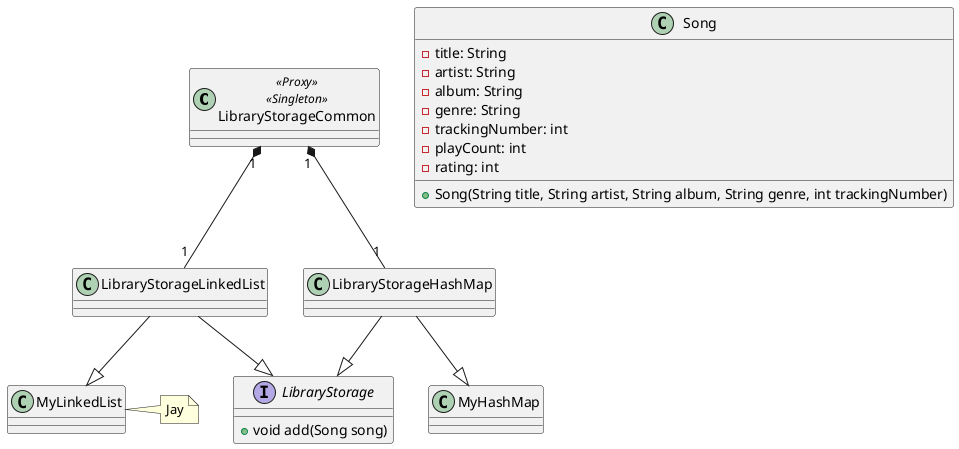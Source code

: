 @startuml


LibraryStorageCommon "1" *-- "1" LibraryStorageLinkedList
LibraryStorageCommon "1" *-- "1" LibraryStorageHashMap

LibraryStorageHashMap --|> LibraryStorage
LibraryStorageHashMap --|> MyHashMap

LibraryStorageLinkedList --|> LibraryStorage
LibraryStorageLinkedList --|> MyLinkedList

class LibraryStorageCommon <<Proxy>> <<Singleton>> {
}

interface LibraryStorage {
    + void add(Song song)
}
class LibraryStorageLinkedList
class LibraryStorageHashMap
class MyLinkedList
class MyHashMap
class Song {
    - title: String
    - artist: String
    - album: String
    - genre: String
    - trackingNumber: int
    - playCount: int
    - rating: int
    + Song(String title, String artist, String album, String genre, int trackingNumber)
}

note right of MyLinkedList : Jay
@enduml
